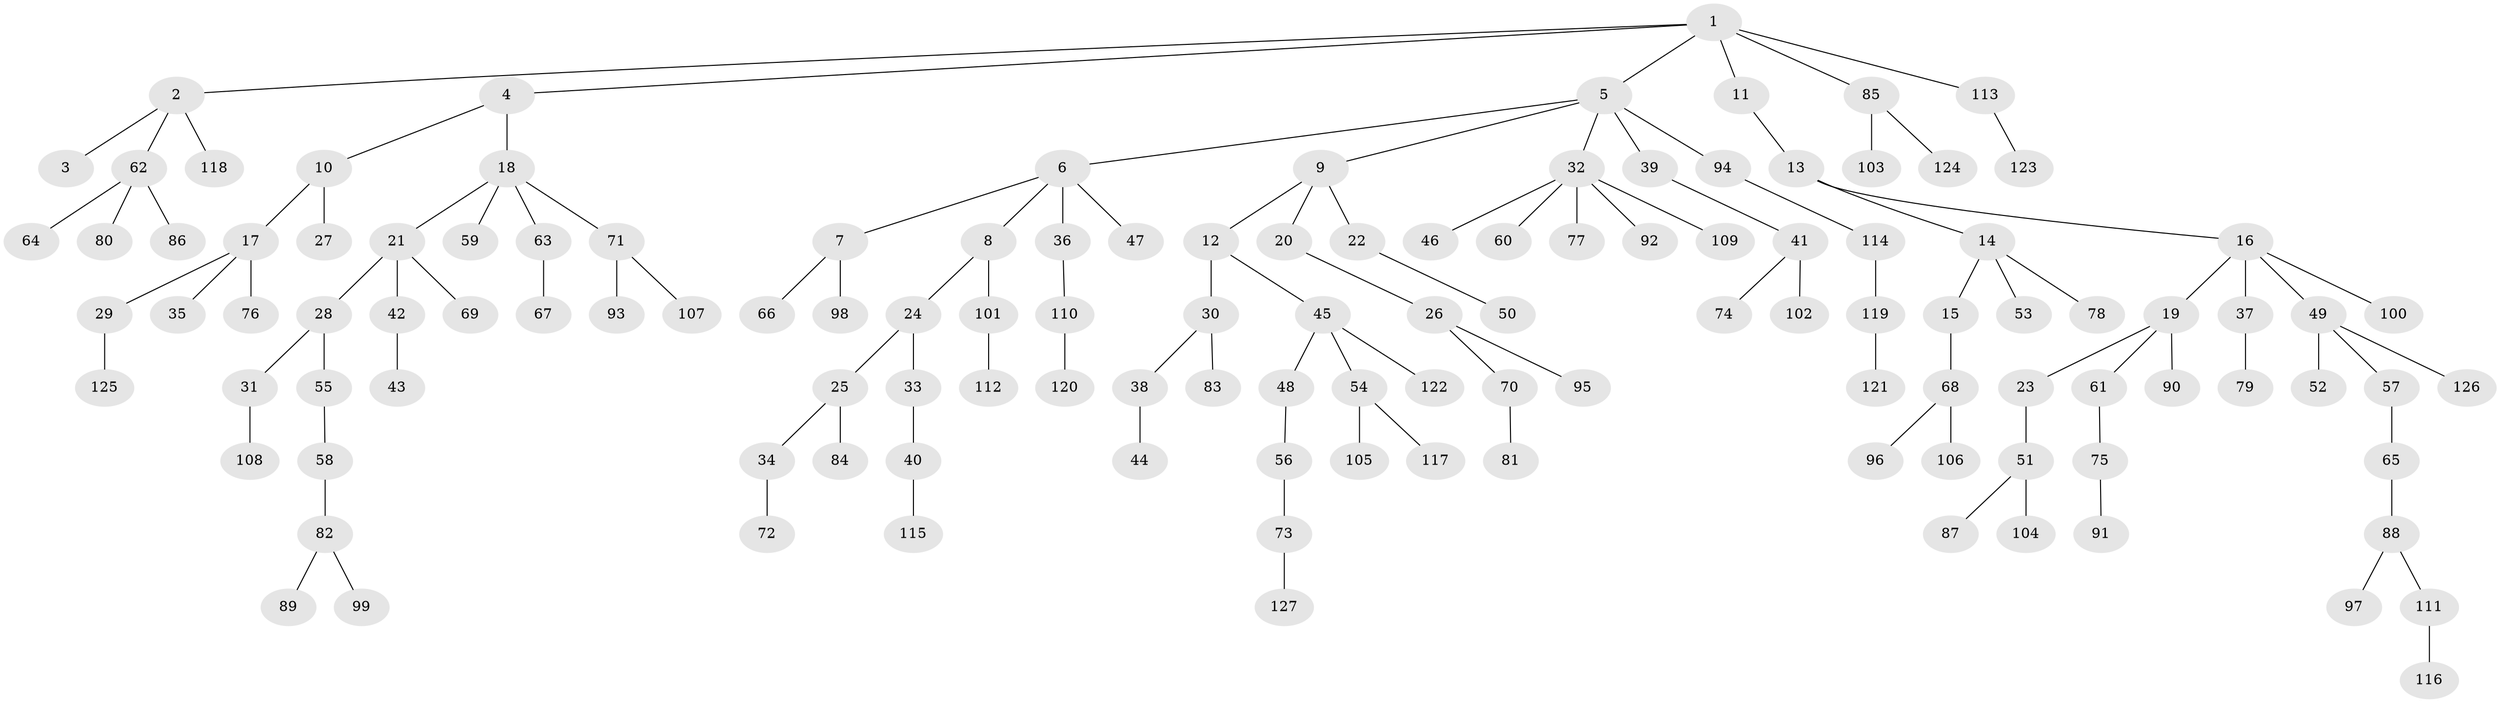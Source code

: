 // Generated by graph-tools (version 1.1) at 2025/02/03/09/25 03:02:23]
// undirected, 127 vertices, 126 edges
graph export_dot {
graph [start="1"]
  node [color=gray90,style=filled];
  1;
  2;
  3;
  4;
  5;
  6;
  7;
  8;
  9;
  10;
  11;
  12;
  13;
  14;
  15;
  16;
  17;
  18;
  19;
  20;
  21;
  22;
  23;
  24;
  25;
  26;
  27;
  28;
  29;
  30;
  31;
  32;
  33;
  34;
  35;
  36;
  37;
  38;
  39;
  40;
  41;
  42;
  43;
  44;
  45;
  46;
  47;
  48;
  49;
  50;
  51;
  52;
  53;
  54;
  55;
  56;
  57;
  58;
  59;
  60;
  61;
  62;
  63;
  64;
  65;
  66;
  67;
  68;
  69;
  70;
  71;
  72;
  73;
  74;
  75;
  76;
  77;
  78;
  79;
  80;
  81;
  82;
  83;
  84;
  85;
  86;
  87;
  88;
  89;
  90;
  91;
  92;
  93;
  94;
  95;
  96;
  97;
  98;
  99;
  100;
  101;
  102;
  103;
  104;
  105;
  106;
  107;
  108;
  109;
  110;
  111;
  112;
  113;
  114;
  115;
  116;
  117;
  118;
  119;
  120;
  121;
  122;
  123;
  124;
  125;
  126;
  127;
  1 -- 2;
  1 -- 4;
  1 -- 5;
  1 -- 11;
  1 -- 85;
  1 -- 113;
  2 -- 3;
  2 -- 62;
  2 -- 118;
  4 -- 10;
  4 -- 18;
  5 -- 6;
  5 -- 9;
  5 -- 32;
  5 -- 39;
  5 -- 94;
  6 -- 7;
  6 -- 8;
  6 -- 36;
  6 -- 47;
  7 -- 66;
  7 -- 98;
  8 -- 24;
  8 -- 101;
  9 -- 12;
  9 -- 20;
  9 -- 22;
  10 -- 17;
  10 -- 27;
  11 -- 13;
  12 -- 30;
  12 -- 45;
  13 -- 14;
  13 -- 16;
  14 -- 15;
  14 -- 53;
  14 -- 78;
  15 -- 68;
  16 -- 19;
  16 -- 37;
  16 -- 49;
  16 -- 100;
  17 -- 29;
  17 -- 35;
  17 -- 76;
  18 -- 21;
  18 -- 59;
  18 -- 63;
  18 -- 71;
  19 -- 23;
  19 -- 61;
  19 -- 90;
  20 -- 26;
  21 -- 28;
  21 -- 42;
  21 -- 69;
  22 -- 50;
  23 -- 51;
  24 -- 25;
  24 -- 33;
  25 -- 34;
  25 -- 84;
  26 -- 70;
  26 -- 95;
  28 -- 31;
  28 -- 55;
  29 -- 125;
  30 -- 38;
  30 -- 83;
  31 -- 108;
  32 -- 46;
  32 -- 60;
  32 -- 77;
  32 -- 92;
  32 -- 109;
  33 -- 40;
  34 -- 72;
  36 -- 110;
  37 -- 79;
  38 -- 44;
  39 -- 41;
  40 -- 115;
  41 -- 74;
  41 -- 102;
  42 -- 43;
  45 -- 48;
  45 -- 54;
  45 -- 122;
  48 -- 56;
  49 -- 52;
  49 -- 57;
  49 -- 126;
  51 -- 87;
  51 -- 104;
  54 -- 105;
  54 -- 117;
  55 -- 58;
  56 -- 73;
  57 -- 65;
  58 -- 82;
  61 -- 75;
  62 -- 64;
  62 -- 80;
  62 -- 86;
  63 -- 67;
  65 -- 88;
  68 -- 96;
  68 -- 106;
  70 -- 81;
  71 -- 93;
  71 -- 107;
  73 -- 127;
  75 -- 91;
  82 -- 89;
  82 -- 99;
  85 -- 103;
  85 -- 124;
  88 -- 97;
  88 -- 111;
  94 -- 114;
  101 -- 112;
  110 -- 120;
  111 -- 116;
  113 -- 123;
  114 -- 119;
  119 -- 121;
}

